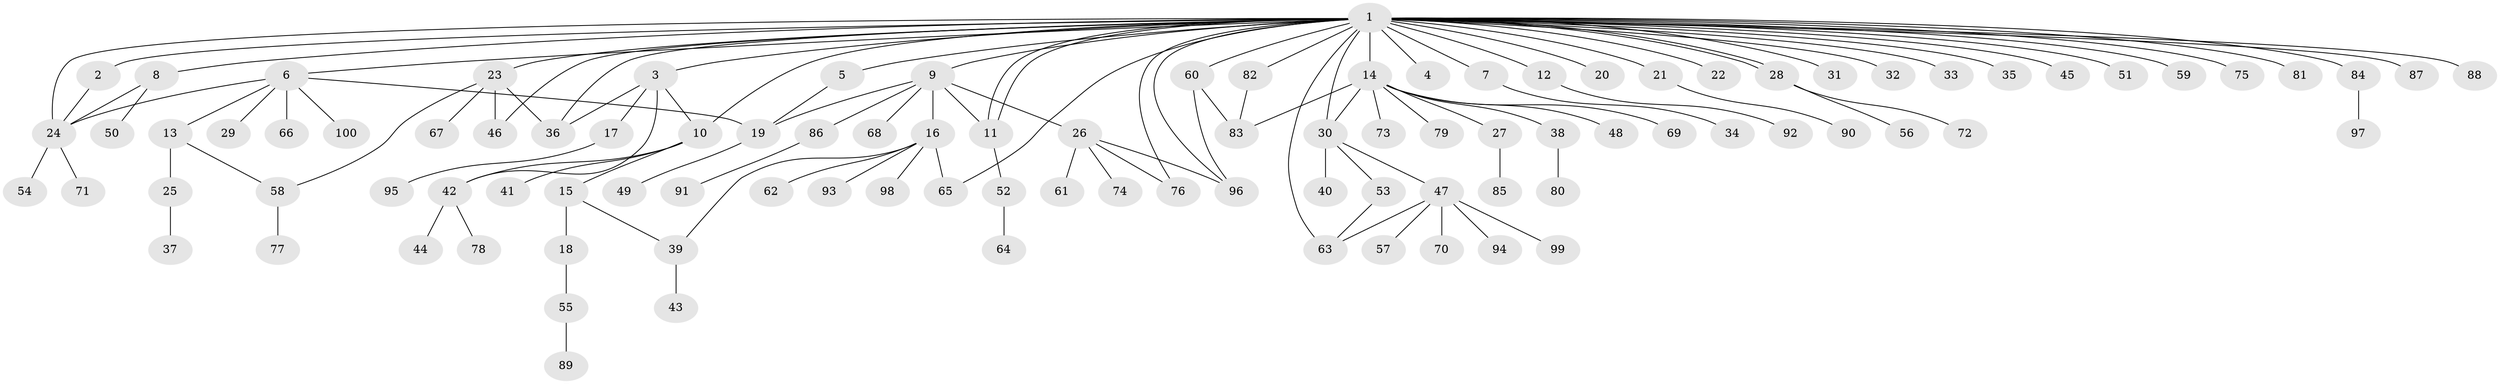 // Generated by graph-tools (version 1.1) at 2025/11/02/21/25 10:11:08]
// undirected, 100 vertices, 123 edges
graph export_dot {
graph [start="1"]
  node [color=gray90,style=filled];
  1;
  2;
  3;
  4;
  5;
  6;
  7;
  8;
  9;
  10;
  11;
  12;
  13;
  14;
  15;
  16;
  17;
  18;
  19;
  20;
  21;
  22;
  23;
  24;
  25;
  26;
  27;
  28;
  29;
  30;
  31;
  32;
  33;
  34;
  35;
  36;
  37;
  38;
  39;
  40;
  41;
  42;
  43;
  44;
  45;
  46;
  47;
  48;
  49;
  50;
  51;
  52;
  53;
  54;
  55;
  56;
  57;
  58;
  59;
  60;
  61;
  62;
  63;
  64;
  65;
  66;
  67;
  68;
  69;
  70;
  71;
  72;
  73;
  74;
  75;
  76;
  77;
  78;
  79;
  80;
  81;
  82;
  83;
  84;
  85;
  86;
  87;
  88;
  89;
  90;
  91;
  92;
  93;
  94;
  95;
  96;
  97;
  98;
  99;
  100;
  1 -- 2;
  1 -- 3;
  1 -- 4;
  1 -- 5;
  1 -- 6;
  1 -- 7;
  1 -- 8;
  1 -- 9;
  1 -- 10;
  1 -- 11;
  1 -- 11;
  1 -- 12;
  1 -- 14;
  1 -- 20;
  1 -- 21;
  1 -- 22;
  1 -- 23;
  1 -- 24;
  1 -- 28;
  1 -- 28;
  1 -- 30;
  1 -- 31;
  1 -- 32;
  1 -- 33;
  1 -- 35;
  1 -- 36;
  1 -- 45;
  1 -- 46;
  1 -- 51;
  1 -- 59;
  1 -- 60;
  1 -- 63;
  1 -- 65;
  1 -- 75;
  1 -- 76;
  1 -- 81;
  1 -- 82;
  1 -- 84;
  1 -- 87;
  1 -- 88;
  1 -- 96;
  2 -- 24;
  3 -- 10;
  3 -- 17;
  3 -- 36;
  3 -- 42;
  5 -- 19;
  6 -- 13;
  6 -- 19;
  6 -- 24;
  6 -- 29;
  6 -- 66;
  6 -- 100;
  7 -- 34;
  8 -- 24;
  8 -- 50;
  9 -- 11;
  9 -- 16;
  9 -- 19;
  9 -- 26;
  9 -- 68;
  9 -- 86;
  10 -- 15;
  10 -- 41;
  10 -- 42;
  11 -- 52;
  12 -- 92;
  13 -- 25;
  13 -- 58;
  14 -- 27;
  14 -- 30;
  14 -- 38;
  14 -- 48;
  14 -- 69;
  14 -- 73;
  14 -- 79;
  14 -- 83;
  15 -- 18;
  15 -- 39;
  16 -- 39;
  16 -- 62;
  16 -- 65;
  16 -- 93;
  16 -- 98;
  17 -- 95;
  18 -- 55;
  19 -- 49;
  21 -- 90;
  23 -- 36;
  23 -- 46;
  23 -- 58;
  23 -- 67;
  24 -- 54;
  24 -- 71;
  25 -- 37;
  26 -- 61;
  26 -- 74;
  26 -- 76;
  26 -- 96;
  27 -- 85;
  28 -- 56;
  28 -- 72;
  30 -- 40;
  30 -- 47;
  30 -- 53;
  38 -- 80;
  39 -- 43;
  42 -- 44;
  42 -- 78;
  47 -- 57;
  47 -- 63;
  47 -- 70;
  47 -- 94;
  47 -- 99;
  52 -- 64;
  53 -- 63;
  55 -- 89;
  58 -- 77;
  60 -- 83;
  60 -- 96;
  82 -- 83;
  84 -- 97;
  86 -- 91;
}
